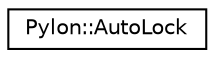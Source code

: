 digraph "Graphical Class Hierarchy"
{
  edge [fontname="Helvetica",fontsize="10",labelfontname="Helvetica",labelfontsize="10"];
  node [fontname="Helvetica",fontsize="10",shape=record];
  rankdir="LR";
  Node1 [label="Pylon::AutoLock",height=0.2,width=0.4,color="black", fillcolor="white", style="filled",URL="$class_pylon_1_1_auto_lock.html",tooltip="A scoped lock class to acquire and release a CLock upon creation and destruction. ..."];
}
